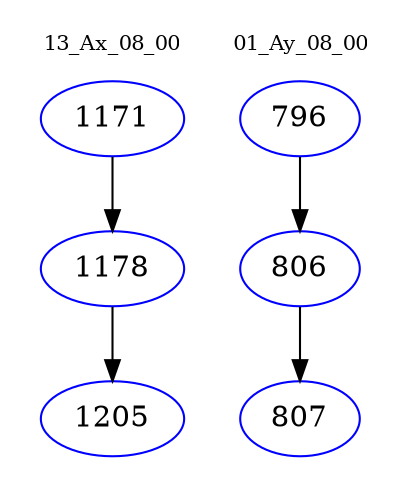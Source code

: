 digraph{
subgraph cluster_0 {
color = white
label = "13_Ax_08_00";
fontsize=10;
T0_1171 [label="1171", color="blue"]
T0_1171 -> T0_1178 [color="black"]
T0_1178 [label="1178", color="blue"]
T0_1178 -> T0_1205 [color="black"]
T0_1205 [label="1205", color="blue"]
}
subgraph cluster_1 {
color = white
label = "01_Ay_08_00";
fontsize=10;
T1_796 [label="796", color="blue"]
T1_796 -> T1_806 [color="black"]
T1_806 [label="806", color="blue"]
T1_806 -> T1_807 [color="black"]
T1_807 [label="807", color="blue"]
}
}
